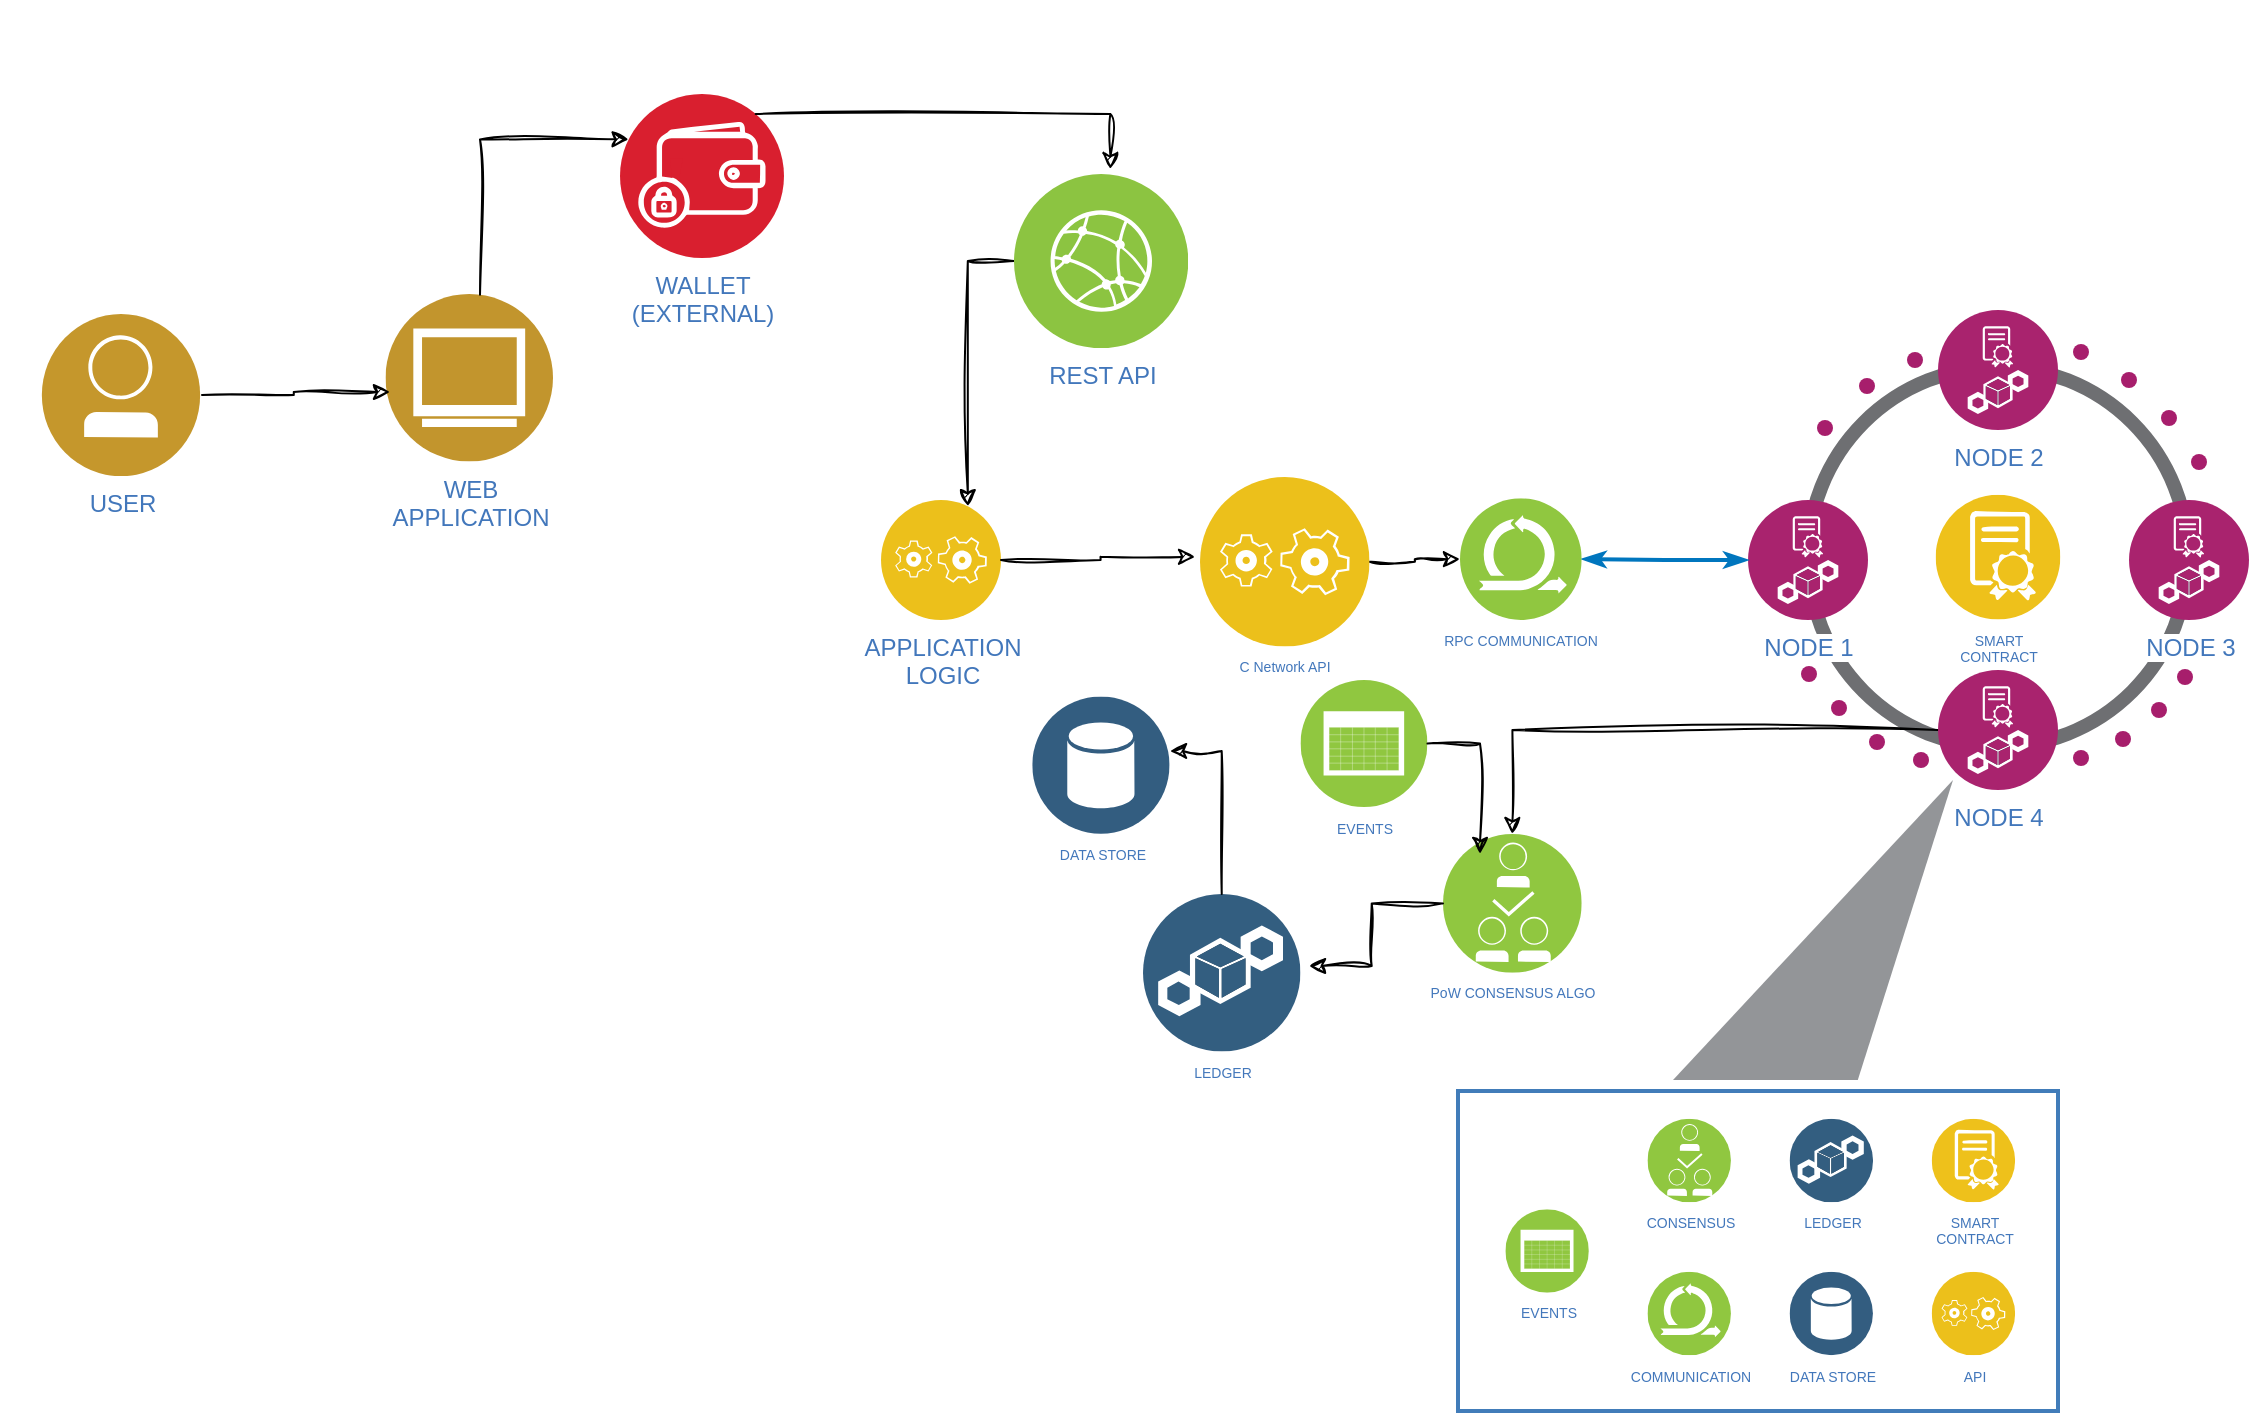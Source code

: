 <mxfile version="24.1.0" type="device">
  <diagram id="eIo0H9kK7ql945uVP1NC" name="Page-1">
    <mxGraphModel dx="1247" dy="727" grid="1" gridSize="10" guides="1" tooltips="1" connect="1" arrows="1" fold="1" page="1" pageScale="1" pageWidth="827" pageHeight="1169" math="0" shadow="0">
      <root>
        <mxCell id="0" />
        <mxCell id="1" parent="0" />
        <mxCell id="T21aQVliIUyU_0U-5JRh-43" value="" style="ellipse;whiteSpace=wrap;html=1;aspect=fixed;rounded=0;fontSize=7;align=center;fillColor=none;strokeWidth=7;strokeColor=#6E6F72;spacingTop=0;" parent="1" vertex="1">
          <mxGeometry x="1104" y="346.5" width="190" height="190" as="geometry" />
        </mxCell>
        <mxCell id="T21aQVliIUyU_0U-5JRh-18" value="NODE 2" style="aspect=fixed;perimeter=ellipsePerimeter;html=1;align=center;shadow=0;dashed=0;fontColor=#4277BB;labelBackgroundColor=#ffffff;fontSize=12;spacingTop=0;image;image=img/lib/ibm/blockchain/node.svg;" parent="1" vertex="1">
          <mxGeometry x="1169" y="318" width="60" height="60" as="geometry" />
        </mxCell>
        <mxCell id="T21aQVliIUyU_0U-5JRh-19" value="NODE 1" style="aspect=fixed;perimeter=ellipsePerimeter;html=1;align=center;shadow=0;dashed=0;fontColor=#4277BB;labelBackgroundColor=#ffffff;fontSize=12;spacingTop=0;image;image=img/lib/ibm/blockchain/node.svg;" parent="1" vertex="1">
          <mxGeometry x="1074" y="413" width="60" height="60" as="geometry" />
        </mxCell>
        <mxCell id="T21aQVliIUyU_0U-5JRh-20" value="NODE 3" style="aspect=fixed;perimeter=ellipsePerimeter;html=1;align=center;shadow=0;dashed=0;fontColor=#4277BB;labelBackgroundColor=#ffffff;fontSize=12;spacingTop=0;image;image=img/lib/ibm/blockchain/node.svg;" parent="1" vertex="1">
          <mxGeometry x="1264.5" y="413.0" width="60" height="60" as="geometry" />
        </mxCell>
        <mxCell id="215iWh7Wm44OcX2ayy9I-29" style="edgeStyle=orthogonalEdgeStyle;rounded=0;sketch=1;hachureGap=4;jiggle=2;curveFitting=1;orthogonalLoop=1;jettySize=auto;html=1;fontFamily=Architects Daughter;fontSource=https%3A%2F%2Ffonts.googleapis.com%2Fcss%3Ffamily%3DArchitects%2BDaughter;" edge="1" parent="1" source="T21aQVliIUyU_0U-5JRh-21" target="215iWh7Wm44OcX2ayy9I-28">
          <mxGeometry relative="1" as="geometry" />
        </mxCell>
        <mxCell id="T21aQVliIUyU_0U-5JRh-21" value="NODE 4" style="aspect=fixed;perimeter=ellipsePerimeter;html=1;align=center;shadow=0;dashed=0;fontColor=#4277BB;labelBackgroundColor=#ffffff;fontSize=12;spacingTop=0;image;image=img/lib/ibm/blockchain/node.svg;" parent="1" vertex="1">
          <mxGeometry x="1169" y="498" width="60" height="60" as="geometry" />
        </mxCell>
        <mxCell id="T21aQVliIUyU_0U-5JRh-62" value="" style="edgeStyle=orthogonalEdgeStyle;fontSize=12;html=1;endArrow=classicThin;endFill=1;rounded=0;strokeColor=#0076BE;strokeWidth=2;startArrow=classicThin;startFill=1;entryX=1;entryY=0.5;entryDx=0;entryDy=0;" parent="1" source="T21aQVliIUyU_0U-5JRh-19" target="215iWh7Wm44OcX2ayy9I-25" edge="1">
          <mxGeometry width="60" height="60" relative="1" as="geometry">
            <mxPoint x="961.5" y="613" as="sourcePoint" />
            <mxPoint x="980" y="443" as="targetPoint" />
          </mxGeometry>
        </mxCell>
        <mxCell id="T21aQVliIUyU_0U-5JRh-35" value="" style="verticalLabelPosition=bottom;verticalAlign=top;html=1;shape=mxgraph.basic.obtuse_triangle;dx=0.34;rounded=0;flipH=1;strokeColor=none;fillColor=#939598;spacingTop=0;" parent="1" vertex="1">
          <mxGeometry x="1036.5" y="553" width="140" height="150" as="geometry" />
        </mxCell>
        <mxCell id="T21aQVliIUyU_0U-5JRh-36" value="" style="swimlane;fontStyle=0;horizontal=1;collapsible=0;startSize=47;swimlaneLine=0;swimlaneFillColor=none;fillColor=none;rounded=0;whiteSpace=wrap;html=1;absoluteArcSize=1;arcSize=12;strokeColor=none;fontColor=#417CB9;verticalAlign=top;align=center;spacingLeft=5;dashed=0;strokeWidth=2;" parent="1" vertex="1">
          <mxGeometry x="200" y="163" width="276.5" height="540" as="geometry" />
        </mxCell>
        <mxCell id="T21aQVliIUyU_0U-5JRh-2" value="USER" style="aspect=fixed;perimeter=ellipsePerimeter;html=1;align=center;shadow=0;dashed=0;fontColor=#4277BB;labelBackgroundColor=#ffffff;fontSize=12;spacingTop=0;image;image=img/lib/ibm/blockchain/blockchain_developer.svg;" parent="T21aQVliIUyU_0U-5JRh-36" vertex="1">
          <mxGeometry x="20" y="157" width="81" height="81" as="geometry" />
        </mxCell>
        <mxCell id="T21aQVliIUyU_0U-5JRh-4" value="WEB&lt;br&gt;APPLICATION&lt;br&gt;" style="aspect=fixed;perimeter=ellipsePerimeter;html=1;align=center;shadow=0;dashed=0;fontColor=#4277BB;labelBackgroundColor=#ffffff;fontSize=12;spacingTop=0;image;image=img/lib/ibm/users/browser.svg;" parent="T21aQVliIUyU_0U-5JRh-36" vertex="1">
          <mxGeometry x="192.75" y="147" width="83.75" height="83.75" as="geometry" />
        </mxCell>
        <mxCell id="215iWh7Wm44OcX2ayy9I-34" style="edgeStyle=orthogonalEdgeStyle;rounded=0;sketch=1;hachureGap=4;jiggle=2;curveFitting=1;orthogonalLoop=1;jettySize=auto;html=1;entryX=0.027;entryY=0.585;entryDx=0;entryDy=0;entryPerimeter=0;fontFamily=Architects Daughter;fontSource=https%3A%2F%2Ffonts.googleapis.com%2Fcss%3Ffamily%3DArchitects%2BDaughter;" edge="1" parent="T21aQVliIUyU_0U-5JRh-36" source="T21aQVliIUyU_0U-5JRh-2" target="T21aQVliIUyU_0U-5JRh-4">
          <mxGeometry relative="1" as="geometry" />
        </mxCell>
        <mxCell id="T21aQVliIUyU_0U-5JRh-37" value="" style="swimlane;fontStyle=0;horizontal=1;collapsible=0;startSize=28;swimlaneLine=0;swimlaneFillColor=none;fillColor=none;rounded=0;whiteSpace=wrap;html=1;absoluteArcSize=1;arcSize=12;strokeColor=none;fontColor=#417CB9;verticalAlign=top;align=center;spacingLeft=5;dashed=0;strokeWidth=2;" parent="1" vertex="1">
          <mxGeometry x="551.5" y="163" width="470" height="540.002" as="geometry" />
        </mxCell>
        <mxCell id="215iWh7Wm44OcX2ayy9I-33" style="edgeStyle=orthogonalEdgeStyle;rounded=0;sketch=1;hachureGap=4;jiggle=2;curveFitting=1;orthogonalLoop=1;jettySize=auto;html=1;entryX=0.75;entryY=0;entryDx=0;entryDy=0;fontFamily=Architects Daughter;fontSource=https%3A%2F%2Ffonts.googleapis.com%2Fcss%3Ffamily%3DArchitects%2BDaughter;" edge="1" parent="T21aQVliIUyU_0U-5JRh-37" source="T21aQVliIUyU_0U-5JRh-7" target="T21aQVliIUyU_0U-5JRh-11">
          <mxGeometry relative="1" as="geometry" />
        </mxCell>
        <mxCell id="T21aQVliIUyU_0U-5JRh-7" value="REST API" style="aspect=fixed;perimeter=ellipsePerimeter;html=1;align=center;shadow=0;dashed=0;fontColor=#4277BB;labelBackgroundColor=#ffffff;fontSize=12;spacingTop=0;image;image=img/lib/ibm/infrastructure/edge_services.svg;" parent="T21aQVliIUyU_0U-5JRh-37" vertex="1">
          <mxGeometry x="155.5" y="87" width="87" height="87" as="geometry" />
        </mxCell>
        <mxCell id="T21aQVliIUyU_0U-5JRh-11" value="APPLICATION&lt;br&gt;LOGIC&lt;br&gt;" style="aspect=fixed;perimeter=ellipsePerimeter;html=1;align=center;shadow=0;dashed=0;fontColor=#4277BB;labelBackgroundColor=#ffffff;fontSize=12;spacingTop=0;image;image=img/lib/ibm/applications/application_logic.svg;" parent="T21aQVliIUyU_0U-5JRh-37" vertex="1">
          <mxGeometry x="89" y="250" width="60" height="60" as="geometry" />
        </mxCell>
        <mxCell id="215iWh7Wm44OcX2ayy9I-26" style="edgeStyle=orthogonalEdgeStyle;rounded=0;sketch=1;hachureGap=4;jiggle=2;curveFitting=1;orthogonalLoop=1;jettySize=auto;html=1;entryX=0;entryY=0.5;entryDx=0;entryDy=0;fontFamily=Architects Daughter;fontSource=https%3A%2F%2Ffonts.googleapis.com%2Fcss%3Ffamily%3DArchitects%2BDaughter;" edge="1" parent="T21aQVliIUyU_0U-5JRh-37" source="215iWh7Wm44OcX2ayy9I-20" target="215iWh7Wm44OcX2ayy9I-25">
          <mxGeometry relative="1" as="geometry" />
        </mxCell>
        <mxCell id="215iWh7Wm44OcX2ayy9I-20" value="C Network API" style="aspect=fixed;perimeter=ellipsePerimeter;html=1;align=center;shadow=0;dashed=0;fontColor=#4277BB;labelBackgroundColor=#ffffff;fontSize=7;spacingTop=0;image;image=img/lib/ibm/applications/application_logic.svg;" vertex="1" parent="T21aQVliIUyU_0U-5JRh-37">
          <mxGeometry x="248.5" y="238.5" width="84.8" height="84.8" as="geometry" />
        </mxCell>
        <mxCell id="215iWh7Wm44OcX2ayy9I-25" value="RPC COMMUNICATION" style="aspect=fixed;perimeter=ellipsePerimeter;html=1;align=center;shadow=0;dashed=0;fontColor=#4277BB;labelBackgroundColor=#ffffff;fontSize=7;spacingTop=0;image;image=img/lib/ibm/blockchain/communication.svg;" vertex="1" parent="T21aQVliIUyU_0U-5JRh-37">
          <mxGeometry x="378.5" y="249.13" width="60.87" height="60.87" as="geometry" />
        </mxCell>
        <mxCell id="215iWh7Wm44OcX2ayy9I-28" value="PoW CONSENSUS ALGO" style="aspect=fixed;perimeter=ellipsePerimeter;html=1;align=center;shadow=0;dashed=0;fontColor=#4277BB;labelBackgroundColor=#ffffff;fontSize=7;spacingTop=0;image;image=img/lib/ibm/blockchain/consensus.svg;" vertex="1" parent="T21aQVliIUyU_0U-5JRh-37">
          <mxGeometry x="370" y="417" width="69.37" height="69.37" as="geometry" />
        </mxCell>
        <mxCell id="215iWh7Wm44OcX2ayy9I-18" value="LEDGER" style="aspect=fixed;perimeter=ellipsePerimeter;html=1;align=center;shadow=0;dashed=0;fontColor=#4277BB;labelBackgroundColor=#ffffff;fontSize=7;spacingTop=0;image;image=img/lib/ibm/blockchain/ledger.svg;" vertex="1" parent="T21aQVliIUyU_0U-5JRh-37">
          <mxGeometry x="220" y="447" width="78.74" height="78.74" as="geometry" />
        </mxCell>
        <mxCell id="215iWh7Wm44OcX2ayy9I-30" style="edgeStyle=orthogonalEdgeStyle;rounded=0;sketch=1;hachureGap=4;jiggle=2;curveFitting=1;orthogonalLoop=1;jettySize=auto;html=1;entryX=1.054;entryY=0.457;entryDx=0;entryDy=0;entryPerimeter=0;fontFamily=Architects Daughter;fontSource=https%3A%2F%2Ffonts.googleapis.com%2Fcss%3Ffamily%3DArchitects%2BDaughter;" edge="1" parent="T21aQVliIUyU_0U-5JRh-37" source="215iWh7Wm44OcX2ayy9I-28" target="215iWh7Wm44OcX2ayy9I-18">
          <mxGeometry relative="1" as="geometry" />
        </mxCell>
        <mxCell id="215iWh7Wm44OcX2ayy9I-31" value="DATA STORE" style="aspect=fixed;perimeter=ellipsePerimeter;html=1;align=center;shadow=0;dashed=0;fontColor=#4277BB;labelBackgroundColor=#ffffff;fontSize=7;spacingTop=0;image;image=img/lib/ibm/data/data_services.svg;" vertex="1" parent="T21aQVliIUyU_0U-5JRh-37">
          <mxGeometry x="164.63" y="348.26" width="68.74" height="68.74" as="geometry" />
        </mxCell>
        <mxCell id="215iWh7Wm44OcX2ayy9I-32" style="edgeStyle=orthogonalEdgeStyle;rounded=0;sketch=1;hachureGap=4;jiggle=2;curveFitting=1;orthogonalLoop=1;jettySize=auto;html=1;entryX=1.002;entryY=0.396;entryDx=0;entryDy=0;entryPerimeter=0;fontFamily=Architects Daughter;fontSource=https%3A%2F%2Ffonts.googleapis.com%2Fcss%3Ffamily%3DArchitects%2BDaughter;" edge="1" parent="T21aQVliIUyU_0U-5JRh-37" source="215iWh7Wm44OcX2ayy9I-18" target="215iWh7Wm44OcX2ayy9I-31">
          <mxGeometry relative="1" as="geometry" />
        </mxCell>
        <mxCell id="T21aQVliIUyU_0U-5JRh-1" value="WALLET&lt;br&gt;(EXTERNAL)&lt;br&gt;" style="aspect=fixed;perimeter=ellipsePerimeter;html=1;align=center;shadow=0;dashed=0;fontColor=#4277BB;labelBackgroundColor=#ffffff;fontSize=12;spacingTop=0;image;image=img/lib/ibm/blockchain/wallet.svg;" parent="T21aQVliIUyU_0U-5JRh-37" vertex="1">
          <mxGeometry x="-41.5" y="47" width="82" height="82" as="geometry" />
        </mxCell>
        <mxCell id="215iWh7Wm44OcX2ayy9I-37" style="edgeStyle=orthogonalEdgeStyle;rounded=0;sketch=1;hachureGap=4;jiggle=2;curveFitting=1;orthogonalLoop=1;jettySize=auto;html=1;entryX=0.554;entryY=-0.028;entryDx=0;entryDy=0;entryPerimeter=0;fontFamily=Architects Daughter;fontSource=https%3A%2F%2Ffonts.googleapis.com%2Fcss%3Ffamily%3DArchitects%2BDaughter;" edge="1" parent="T21aQVliIUyU_0U-5JRh-37" source="T21aQVliIUyU_0U-5JRh-1" target="T21aQVliIUyU_0U-5JRh-7">
          <mxGeometry relative="1" as="geometry">
            <Array as="points">
              <mxPoint x="204" y="57" />
            </Array>
          </mxGeometry>
        </mxCell>
        <mxCell id="215iWh7Wm44OcX2ayy9I-38" style="edgeStyle=orthogonalEdgeStyle;rounded=0;sketch=1;hachureGap=4;jiggle=2;curveFitting=1;orthogonalLoop=1;jettySize=auto;html=1;entryX=-0.029;entryY=0.471;entryDx=0;entryDy=0;entryPerimeter=0;fontFamily=Architects Daughter;fontSource=https%3A%2F%2Ffonts.googleapis.com%2Fcss%3Ffamily%3DArchitects%2BDaughter;" edge="1" parent="T21aQVliIUyU_0U-5JRh-37" source="T21aQVliIUyU_0U-5JRh-11" target="215iWh7Wm44OcX2ayy9I-20">
          <mxGeometry relative="1" as="geometry" />
        </mxCell>
        <mxCell id="215iWh7Wm44OcX2ayy9I-39" value="EVENTS" style="aspect=fixed;perimeter=ellipsePerimeter;html=1;align=center;shadow=0;dashed=0;fontColor=#4277BB;labelBackgroundColor=#ffffff;fontSize=7;spacingTop=0;image;image=img/lib/ibm/blockchain/event.svg;" vertex="1" parent="T21aQVliIUyU_0U-5JRh-37">
          <mxGeometry x="298.74" y="340" width="63.5" height="63.5" as="geometry" />
        </mxCell>
        <mxCell id="215iWh7Wm44OcX2ayy9I-40" style="edgeStyle=orthogonalEdgeStyle;rounded=0;sketch=1;hachureGap=4;jiggle=2;curveFitting=1;orthogonalLoop=1;jettySize=auto;html=1;entryX=0.267;entryY=0.144;entryDx=0;entryDy=0;entryPerimeter=0;fontFamily=Architects Daughter;fontSource=https%3A%2F%2Ffonts.googleapis.com%2Fcss%3Ffamily%3DArchitects%2BDaughter;" edge="1" parent="T21aQVliIUyU_0U-5JRh-37" source="215iWh7Wm44OcX2ayy9I-39" target="215iWh7Wm44OcX2ayy9I-28">
          <mxGeometry relative="1" as="geometry" />
        </mxCell>
        <mxCell id="T21aQVliIUyU_0U-5JRh-38" value="" style="group;fontSize=7;" parent="1" vertex="1" connectable="0">
          <mxGeometry x="929" y="708.5" width="300" height="160" as="geometry" />
        </mxCell>
        <mxCell id="T21aQVliIUyU_0U-5JRh-27" value="CONSENSUS" style="aspect=fixed;perimeter=ellipsePerimeter;html=1;align=center;shadow=0;dashed=0;fontColor=#4277BB;labelBackgroundColor=#ffffff;fontSize=7;spacingTop=0;image;image=img/lib/ibm/blockchain/consensus.svg;" parent="T21aQVliIUyU_0U-5JRh-38" vertex="1">
          <mxGeometry x="94.737" y="13.913" width="41.739" height="41.739" as="geometry" />
        </mxCell>
        <mxCell id="T21aQVliIUyU_0U-5JRh-28" value="LEDGER" style="aspect=fixed;perimeter=ellipsePerimeter;html=1;align=center;shadow=0;dashed=0;fontColor=#4277BB;labelBackgroundColor=#ffffff;fontSize=7;spacingTop=0;image;image=img/lib/ibm/blockchain/ledger.svg;" parent="T21aQVliIUyU_0U-5JRh-38" vertex="1">
          <mxGeometry x="165.789" y="13.913" width="41.739" height="41.739" as="geometry" />
        </mxCell>
        <mxCell id="T21aQVliIUyU_0U-5JRh-29" value="SMART&lt;br style=&quot;font-size: 7px;&quot;&gt;CONTRACT&lt;br style=&quot;font-size: 7px;&quot;&gt;" style="aspect=fixed;perimeter=ellipsePerimeter;html=1;align=center;shadow=0;dashed=0;fontColor=#4277BB;labelBackgroundColor=#ffffff;fontSize=7;spacingTop=0;image;image=img/lib/ibm/blockchain/smart_contract.svg;" parent="T21aQVliIUyU_0U-5JRh-38" vertex="1">
          <mxGeometry x="236.842" y="13.913" width="41.739" height="41.739" as="geometry" />
        </mxCell>
        <mxCell id="T21aQVliIUyU_0U-5JRh-31" value="COMMUNICATION" style="aspect=fixed;perimeter=ellipsePerimeter;html=1;align=center;shadow=0;dashed=0;fontColor=#4277BB;labelBackgroundColor=#ffffff;fontSize=7;spacingTop=0;image;image=img/lib/ibm/blockchain/communication.svg;" parent="T21aQVliIUyU_0U-5JRh-38" vertex="1">
          <mxGeometry x="94.737" y="90.435" width="41.739" height="41.739" as="geometry" />
        </mxCell>
        <mxCell id="T21aQVliIUyU_0U-5JRh-32" value="DATA STORE" style="aspect=fixed;perimeter=ellipsePerimeter;html=1;align=center;shadow=0;dashed=0;fontColor=#4277BB;labelBackgroundColor=#ffffff;fontSize=7;spacingTop=0;image;image=img/lib/ibm/data/data_services.svg;" parent="T21aQVliIUyU_0U-5JRh-38" vertex="1">
          <mxGeometry x="165.789" y="90.435" width="41.739" height="41.739" as="geometry" />
        </mxCell>
        <mxCell id="T21aQVliIUyU_0U-5JRh-33" value="API" style="aspect=fixed;perimeter=ellipsePerimeter;html=1;align=center;shadow=0;dashed=0;fontColor=#4277BB;labelBackgroundColor=#ffffff;fontSize=7;spacingTop=0;image;image=img/lib/ibm/applications/application_logic.svg;" parent="T21aQVliIUyU_0U-5JRh-38" vertex="1">
          <mxGeometry x="236.842" y="90.435" width="41.739" height="41.739" as="geometry" />
        </mxCell>
        <mxCell id="T21aQVliIUyU_0U-5JRh-34" value="" style="swimlane;fontStyle=0;horizontal=1;collapsible=0;startSize=28;swimlaneLine=0;swimlaneFillColor=none;fillColor=none;rounded=0;whiteSpace=wrap;html=1;absoluteArcSize=1;arcSize=12;strokeColor=#417CB9;fontColor=#417CB9;verticalAlign=top;align=left;spacingLeft=5;dashed=0;strokeWidth=2;fontSize=7;spacingTop=0;" parent="T21aQVliIUyU_0U-5JRh-38" vertex="1">
          <mxGeometry width="300" height="160" as="geometry" />
        </mxCell>
        <mxCell id="T21aQVliIUyU_0U-5JRh-30" value="EVENTS" style="aspect=fixed;perimeter=ellipsePerimeter;html=1;align=center;shadow=0;dashed=0;fontColor=#4277BB;labelBackgroundColor=#ffffff;fontSize=7;spacingTop=0;image;image=img/lib/ibm/blockchain/event.svg;" parent="T21aQVliIUyU_0U-5JRh-34" vertex="1">
          <mxGeometry x="23.684" y="59.135" width="41.739" height="41.739" as="geometry" />
        </mxCell>
        <mxCell id="T21aQVliIUyU_0U-5JRh-95" value="" style="ellipse;whiteSpace=wrap;html=1;aspect=fixed;rounded=0;strokeColor=none;strokeWidth=7;fillColor=#A71E6C;fontSize=14;fontColor=#FFFFFF;align=center;" parent="1" vertex="1">
          <mxGeometry x="1236.5" y="538" width="8" height="8" as="geometry" />
        </mxCell>
        <mxCell id="T21aQVliIUyU_0U-5JRh-96" value="" style="ellipse;whiteSpace=wrap;html=1;aspect=fixed;rounded=0;strokeColor=none;strokeWidth=7;fillColor=#A71E6C;fontSize=14;fontColor=#FFFFFF;align=center;" parent="1" vertex="1">
          <mxGeometry x="1257.5" y="528.5" width="8" height="8" as="geometry" />
        </mxCell>
        <mxCell id="T21aQVliIUyU_0U-5JRh-97" value="" style="ellipse;whiteSpace=wrap;html=1;aspect=fixed;rounded=0;strokeColor=none;strokeWidth=7;fillColor=#A71E6C;fontSize=14;fontColor=#FFFFFF;align=center;" parent="1" vertex="1">
          <mxGeometry x="1288.5" y="497.5" width="8" height="8" as="geometry" />
        </mxCell>
        <mxCell id="T21aQVliIUyU_0U-5JRh-98" value="" style="ellipse;whiteSpace=wrap;html=1;aspect=fixed;rounded=0;strokeColor=none;strokeWidth=7;fillColor=#A71E6C;fontSize=14;fontColor=#FFFFFF;align=center;" parent="1" vertex="1">
          <mxGeometry x="1275.5" y="514" width="8" height="8" as="geometry" />
        </mxCell>
        <mxCell id="T21aQVliIUyU_0U-5JRh-99" value="" style="ellipse;whiteSpace=wrap;html=1;aspect=fixed;rounded=0;strokeColor=none;strokeWidth=7;fillColor=#A71E6C;fontSize=14;fontColor=#FFFFFF;align=center;" parent="1" vertex="1">
          <mxGeometry x="1156.5" y="539" width="8" height="8" as="geometry" />
        </mxCell>
        <mxCell id="T21aQVliIUyU_0U-5JRh-100" value="" style="ellipse;whiteSpace=wrap;html=1;aspect=fixed;rounded=0;strokeColor=none;strokeWidth=7;fillColor=#A71E6C;fontSize=14;fontColor=#FFFFFF;align=center;" parent="1" vertex="1">
          <mxGeometry x="1134.5" y="530" width="8" height="8" as="geometry" />
        </mxCell>
        <mxCell id="T21aQVliIUyU_0U-5JRh-101" value="" style="ellipse;whiteSpace=wrap;html=1;aspect=fixed;rounded=0;strokeColor=none;strokeWidth=7;fillColor=#A71E6C;fontSize=14;fontColor=#FFFFFF;align=center;" parent="1" vertex="1">
          <mxGeometry x="1115.5" y="513" width="8" height="8" as="geometry" />
        </mxCell>
        <mxCell id="T21aQVliIUyU_0U-5JRh-102" value="" style="ellipse;whiteSpace=wrap;html=1;aspect=fixed;rounded=0;strokeColor=none;strokeWidth=7;fillColor=#A71E6C;fontSize=14;fontColor=#FFFFFF;align=center;" parent="1" vertex="1">
          <mxGeometry x="1100.5" y="496" width="8" height="8" as="geometry" />
        </mxCell>
        <mxCell id="T21aQVliIUyU_0U-5JRh-103" value="" style="ellipse;whiteSpace=wrap;html=1;aspect=fixed;rounded=0;strokeColor=none;strokeWidth=7;fillColor=#A71E6C;fontSize=14;fontColor=#FFFFFF;align=center;" parent="1" vertex="1">
          <mxGeometry x="1236.5" y="335" width="8" height="8" as="geometry" />
        </mxCell>
        <mxCell id="T21aQVliIUyU_0U-5JRh-104" value="" style="ellipse;whiteSpace=wrap;html=1;aspect=fixed;rounded=0;strokeColor=none;strokeWidth=7;fillColor=#A71E6C;fontSize=14;fontColor=#FFFFFF;align=center;" parent="1" vertex="1">
          <mxGeometry x="1260.5" y="349" width="8" height="8" as="geometry" />
        </mxCell>
        <mxCell id="T21aQVliIUyU_0U-5JRh-105" value="" style="ellipse;whiteSpace=wrap;html=1;aspect=fixed;rounded=0;strokeColor=none;strokeWidth=7;fillColor=#A71E6C;fontSize=14;fontColor=#FFFFFF;align=center;" parent="1" vertex="1">
          <mxGeometry x="1280.5" y="368" width="8" height="8" as="geometry" />
        </mxCell>
        <mxCell id="T21aQVliIUyU_0U-5JRh-106" value="" style="ellipse;whiteSpace=wrap;html=1;aspect=fixed;rounded=0;strokeColor=none;strokeWidth=7;fillColor=#A71E6C;fontSize=14;fontColor=#FFFFFF;align=center;" parent="1" vertex="1">
          <mxGeometry x="1295.5" y="390" width="8" height="8" as="geometry" />
        </mxCell>
        <mxCell id="T21aQVliIUyU_0U-5JRh-107" value="" style="ellipse;whiteSpace=wrap;html=1;aspect=fixed;rounded=0;strokeColor=none;strokeWidth=7;fillColor=#A71E6C;fontSize=14;fontColor=#FFFFFF;align=center;" parent="1" vertex="1">
          <mxGeometry x="1153.5" y="339" width="8" height="8" as="geometry" />
        </mxCell>
        <mxCell id="T21aQVliIUyU_0U-5JRh-108" value="" style="ellipse;whiteSpace=wrap;html=1;aspect=fixed;rounded=0;strokeColor=none;strokeWidth=7;fillColor=#A71E6C;fontSize=14;fontColor=#FFFFFF;align=center;" parent="1" vertex="1">
          <mxGeometry x="1129.5" y="352" width="8" height="8" as="geometry" />
        </mxCell>
        <mxCell id="T21aQVliIUyU_0U-5JRh-109" value="" style="ellipse;whiteSpace=wrap;html=1;aspect=fixed;rounded=0;strokeColor=none;strokeWidth=7;fillColor=#A71E6C;fontSize=14;fontColor=#FFFFFF;align=center;" parent="1" vertex="1">
          <mxGeometry x="1108.5" y="373" width="8" height="8" as="geometry" />
        </mxCell>
        <mxCell id="215iWh7Wm44OcX2ayy9I-19" value="SMART&lt;br style=&quot;font-size: 7px;&quot;&gt;CONTRACT&lt;br style=&quot;font-size: 7px;&quot;&gt;" style="aspect=fixed;perimeter=ellipsePerimeter;html=1;align=center;shadow=0;dashed=0;fontColor=#4277BB;labelBackgroundColor=#ffffff;fontSize=7;spacingTop=0;image;image=img/lib/ibm/blockchain/smart_contract.svg;" vertex="1" parent="1">
          <mxGeometry x="1167.81" y="410.32" width="62.37" height="62.37" as="geometry" />
        </mxCell>
        <mxCell id="215iWh7Wm44OcX2ayy9I-35" style="edgeStyle=orthogonalEdgeStyle;rounded=0;sketch=1;hachureGap=4;jiggle=2;curveFitting=1;orthogonalLoop=1;jettySize=auto;html=1;entryX=0;entryY=0.25;entryDx=0;entryDy=0;fontFamily=Architects Daughter;fontSource=https%3A%2F%2Ffonts.googleapis.com%2Fcss%3Ffamily%3DArchitects%2BDaughter;" edge="1" parent="1" source="T21aQVliIUyU_0U-5JRh-4" target="T21aQVliIUyU_0U-5JRh-1">
          <mxGeometry relative="1" as="geometry">
            <Array as="points">
              <mxPoint x="440" y="233" />
            </Array>
          </mxGeometry>
        </mxCell>
      </root>
    </mxGraphModel>
  </diagram>
</mxfile>
